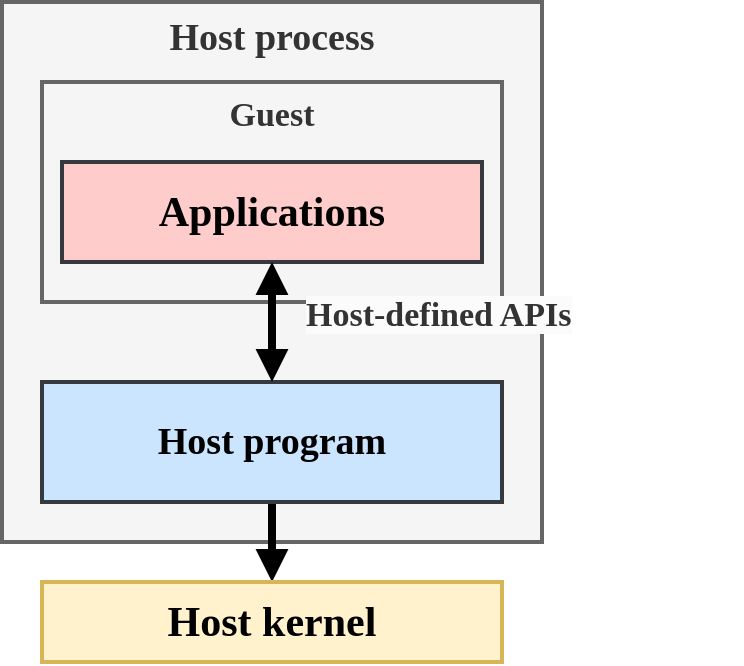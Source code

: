 <mxfile>
    <diagram id="wW-QAOQ0q9OzYWDFi9vV" name="Page-1">
        <mxGraphModel dx="782" dy="969" grid="1" gridSize="10" guides="1" tooltips="1" connect="1" arrows="1" fold="1" page="1" pageScale="1" pageWidth="850" pageHeight="1100" math="0" shadow="0">
            <root>
                <mxCell id="0"/>
                <mxCell id="1" parent="0"/>
                <mxCell id="12" value="Host process" style="whiteSpace=wrap;strokeWidth=2;fillColor=#f5f5f5;strokeColor=#666666;fontFamily=Verdana;fontStyle=1;fontSize=19;fontColor=#333333;verticalAlign=top;" vertex="1" parent="1">
                    <mxGeometry x="250" y="110" width="270" height="270" as="geometry"/>
                </mxCell>
                <mxCell id="10" value="Guest" style="whiteSpace=wrap;strokeWidth=2;fillColor=#f5f5f5;strokeColor=#666666;fontFamily=Verdana;fontStyle=1;fontSize=17;fontColor=#333333;verticalAlign=top;" vertex="1" parent="1">
                    <mxGeometry x="270" y="150" width="230" height="110" as="geometry"/>
                </mxCell>
                <mxCell id="2" value="Applications" style="whiteSpace=wrap;strokeWidth=2;fillColor=#ffcccc;strokeColor=#36393d;fontFamily=Verdana;fontStyle=1;fontSize=21;" vertex="1" parent="1">
                    <mxGeometry x="280" y="190" width="210" height="50" as="geometry"/>
                </mxCell>
                <mxCell id="3" value="" style="edgeStyle=orthogonalEdgeStyle;rounded=0;orthogonalLoop=1;jettySize=auto;html=1;strokeWidth=4;endArrow=block;endFill=1;entryX=0.5;entryY=0;entryDx=0;entryDy=0;" edge="1" parent="1" source="5" target="6">
                    <mxGeometry relative="1" as="geometry">
                        <mxPoint x="385" y="425" as="targetPoint"/>
                    </mxGeometry>
                </mxCell>
                <mxCell id="5" value="Host program" style="whiteSpace=wrap;strokeWidth=2;fillColor=#cce5ff;strokeColor=#36393d;fontFamily=Verdana;fontStyle=1;fontSize=19;" vertex="1" parent="1">
                    <mxGeometry x="270" y="300" width="230" height="60" as="geometry"/>
                </mxCell>
                <mxCell id="6" value="Host kernel" style="whiteSpace=wrap;strokeWidth=2;fillColor=#fff2cc;strokeColor=#d6b656;fontFamily=Verdana;fontStyle=1;fontSize=21;" vertex="1" parent="1">
                    <mxGeometry x="270" y="400" width="230" height="40" as="geometry"/>
                </mxCell>
                <mxCell id="11" value="" style="edgeStyle=orthogonalEdgeStyle;rounded=0;orthogonalLoop=1;jettySize=auto;html=1;strokeWidth=4;endArrow=block;endFill=1;exitX=0.5;exitY=1;exitDx=0;exitDy=0;startArrow=block;startFill=1;" edge="1" parent="1" source="2">
                    <mxGeometry relative="1" as="geometry">
                        <mxPoint x="384.5" y="260" as="sourcePoint"/>
                        <mxPoint x="385" y="300" as="targetPoint"/>
                    </mxGeometry>
                </mxCell>
                <mxCell id="13" value="&lt;span style=&quot;color: rgb(51, 51, 51); font-family: Verdana; font-size: 17px; font-style: normal; font-variant-ligatures: normal; font-variant-caps: normal; font-weight: 700; letter-spacing: normal; orphans: 2; text-align: center; text-indent: 0px; text-transform: none; widows: 2; word-spacing: 0px; -webkit-text-stroke-width: 0px; background-color: rgb(251, 251, 251); text-decoration-thickness: initial; text-decoration-style: initial; text-decoration-color: initial; float: none; display: inline !important;&quot;&gt;Host-defined APIs&lt;/span&gt;" style="text;whiteSpace=wrap;html=1;fontSize=17;" vertex="1" parent="1">
                    <mxGeometry x="400" y="250" width="220" height="40" as="geometry"/>
                </mxCell>
            </root>
        </mxGraphModel>
    </diagram>
</mxfile>